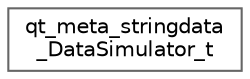digraph "Graphical Class Hierarchy"
{
 // LATEX_PDF_SIZE
  bgcolor="transparent";
  edge [fontname=Helvetica,fontsize=10,labelfontname=Helvetica,labelfontsize=10];
  node [fontname=Helvetica,fontsize=10,shape=box,height=0.2,width=0.4];
  rankdir="LR";
  Node0 [id="Node000000",label="qt_meta_stringdata\l_DataSimulator_t",height=0.2,width=0.4,color="grey40", fillcolor="white", style="filled",URL="$structqt__meta__stringdata__DataSimulator__t.html",tooltip=" "];
}

